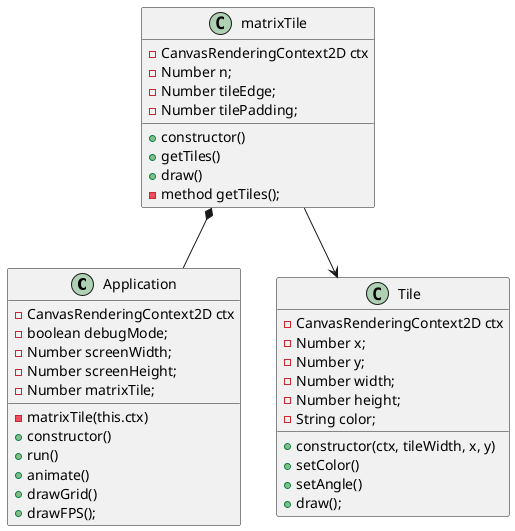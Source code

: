 @startuml

class Application {
   -CanvasRenderingContext2D ctx
   -matrixTile(this.ctx)
   +constructor()
   +run()
   +animate()
   +drawGrid()
   +drawFPS();
   -boolean debugMode;
   -Number screenWidth;
   -Number screenHeight;
   -Number matrixTile;
}

class matrixTile
{
    +constructor()
    +getTiles()
    +draw()
    -CanvasRenderingContext2D ctx
    -Number n;
    -Number tileEdge;
    -Number tilePadding;
    -method getTiles();
}

class Tile {
    +constructor(ctx, tileWidth, x, y)
    +setColor()
    +setAngle()
    +draw();
    -CanvasRenderingContext2D ctx
    -Number x;
    -Number y;
    -Number width;
    -Number height;
    -String color;
}

matrixTile *-- Application
matrixTile --> Tile

@enduml
